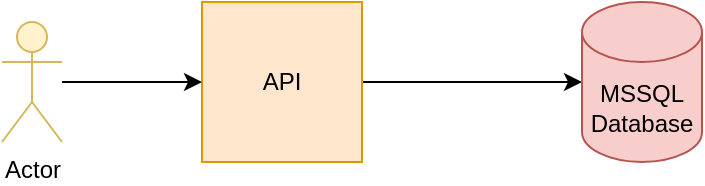 <mxfile version="20.5.1" type="device"><diagram id="RlBk-rB_55ozdSIaciJj" name="Page-1"><mxGraphModel dx="1422" dy="754" grid="1" gridSize="10" guides="1" tooltips="1" connect="1" arrows="1" fold="1" page="1" pageScale="1" pageWidth="850" pageHeight="1100" math="0" shadow="0"><root><mxCell id="0"/><mxCell id="1" parent="0"/><mxCell id="nrj08uA42AGKVQDMal2Z-6" style="edgeStyle=orthogonalEdgeStyle;rounded=0;orthogonalLoop=1;jettySize=auto;html=1;entryX=0;entryY=0.5;entryDx=0;entryDy=0;entryPerimeter=0;" edge="1" parent="1" source="nrj08uA42AGKVQDMal2Z-1" target="nrj08uA42AGKVQDMal2Z-2"><mxGeometry relative="1" as="geometry"/></mxCell><mxCell id="nrj08uA42AGKVQDMal2Z-1" value="API" style="whiteSpace=wrap;html=1;aspect=fixed;fillColor=#ffe6cc;strokeColor=#d79b00;" vertex="1" parent="1"><mxGeometry x="370" y="310" width="80" height="80" as="geometry"/></mxCell><mxCell id="nrj08uA42AGKVQDMal2Z-2" value="MSSQL Database" style="shape=cylinder3;whiteSpace=wrap;html=1;boundedLbl=1;backgroundOutline=1;size=15;fillColor=#f8cecc;strokeColor=#b85450;" vertex="1" parent="1"><mxGeometry x="560" y="310" width="60" height="80" as="geometry"/></mxCell><mxCell id="nrj08uA42AGKVQDMal2Z-8" style="edgeStyle=orthogonalEdgeStyle;rounded=0;orthogonalLoop=1;jettySize=auto;html=1;entryX=0;entryY=0.5;entryDx=0;entryDy=0;" edge="1" parent="1" source="nrj08uA42AGKVQDMal2Z-4" target="nrj08uA42AGKVQDMal2Z-1"><mxGeometry relative="1" as="geometry"/></mxCell><mxCell id="nrj08uA42AGKVQDMal2Z-4" value="Actor" style="shape=umlActor;verticalLabelPosition=bottom;verticalAlign=top;html=1;outlineConnect=0;fillColor=#fff2cc;strokeColor=#d6b656;" vertex="1" parent="1"><mxGeometry x="270" y="320" width="30" height="60" as="geometry"/></mxCell></root></mxGraphModel></diagram></mxfile>